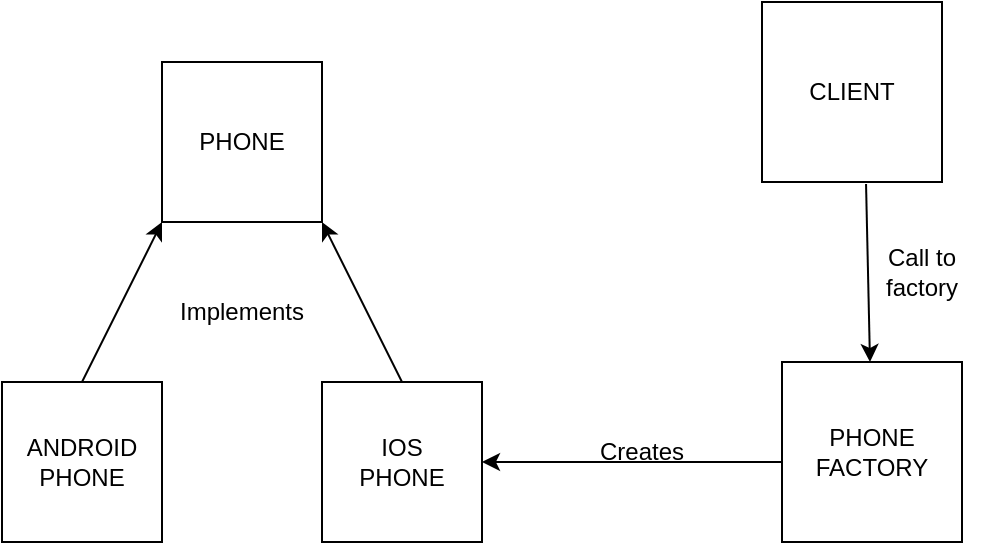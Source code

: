 <mxfile version="21.0.6" type="device"><diagram name="Page-1" id="LuXX3dWD97lbUM1tRRbN"><mxGraphModel dx="880" dy="444" grid="1" gridSize="10" guides="1" tooltips="1" connect="1" arrows="1" fold="1" page="1" pageScale="1" pageWidth="827" pageHeight="1169" math="0" shadow="0"><root><mxCell id="0"/><mxCell id="1" parent="0"/><mxCell id="BNoashsYJ_8G6_mWfEqK-2" value="PHONE" style="whiteSpace=wrap;html=1;aspect=fixed;" vertex="1" parent="1"><mxGeometry x="160" y="80" width="80" height="80" as="geometry"/></mxCell><mxCell id="BNoashsYJ_8G6_mWfEqK-3" value="ANDROID PHONE" style="whiteSpace=wrap;html=1;aspect=fixed;" vertex="1" parent="1"><mxGeometry x="80" y="240" width="80" height="80" as="geometry"/></mxCell><mxCell id="BNoashsYJ_8G6_mWfEqK-4" value="IOS&lt;br&gt;PHONE" style="whiteSpace=wrap;html=1;aspect=fixed;" vertex="1" parent="1"><mxGeometry x="240" y="240" width="80" height="80" as="geometry"/></mxCell><mxCell id="BNoashsYJ_8G6_mWfEqK-5" value="" style="endArrow=classic;html=1;rounded=0;exitX=0.5;exitY=0;exitDx=0;exitDy=0;entryX=0;entryY=1;entryDx=0;entryDy=0;" edge="1" parent="1" source="BNoashsYJ_8G6_mWfEqK-3" target="BNoashsYJ_8G6_mWfEqK-2"><mxGeometry width="50" height="50" relative="1" as="geometry"><mxPoint x="390" y="260" as="sourcePoint"/><mxPoint x="440" y="210" as="targetPoint"/></mxGeometry></mxCell><mxCell id="BNoashsYJ_8G6_mWfEqK-6" value="" style="endArrow=classic;html=1;rounded=0;exitX=0.5;exitY=0;exitDx=0;exitDy=0;entryX=1;entryY=1;entryDx=0;entryDy=0;" edge="1" parent="1" source="BNoashsYJ_8G6_mWfEqK-4" target="BNoashsYJ_8G6_mWfEqK-2"><mxGeometry width="50" height="50" relative="1" as="geometry"><mxPoint x="390" y="260" as="sourcePoint"/><mxPoint x="440" y="210" as="targetPoint"/></mxGeometry></mxCell><mxCell id="BNoashsYJ_8G6_mWfEqK-7" value="PHONE&lt;br&gt;FACTORY" style="whiteSpace=wrap;html=1;aspect=fixed;" vertex="1" parent="1"><mxGeometry x="470" y="230" width="90" height="90" as="geometry"/></mxCell><mxCell id="BNoashsYJ_8G6_mWfEqK-8" value="" style="endArrow=classic;html=1;rounded=0;exitX=0;exitY=0.556;exitDx=0;exitDy=0;exitPerimeter=0;entryX=1;entryY=0.5;entryDx=0;entryDy=0;" edge="1" parent="1" source="BNoashsYJ_8G6_mWfEqK-7" target="BNoashsYJ_8G6_mWfEqK-4"><mxGeometry width="50" height="50" relative="1" as="geometry"><mxPoint x="460" y="270" as="sourcePoint"/><mxPoint x="440" y="190" as="targetPoint"/></mxGeometry></mxCell><mxCell id="BNoashsYJ_8G6_mWfEqK-9" value="Creates" style="text;html=1;strokeColor=none;fillColor=none;align=center;verticalAlign=middle;whiteSpace=wrap;rounded=0;" vertex="1" parent="1"><mxGeometry x="370" y="260" width="60" height="30" as="geometry"/></mxCell><mxCell id="BNoashsYJ_8G6_mWfEqK-11" value="CLIENT" style="whiteSpace=wrap;html=1;aspect=fixed;" vertex="1" parent="1"><mxGeometry x="460" y="50" width="90" height="90" as="geometry"/></mxCell><mxCell id="BNoashsYJ_8G6_mWfEqK-12" value="" style="endArrow=classic;html=1;rounded=0;exitX=0.578;exitY=1.011;exitDx=0;exitDy=0;exitPerimeter=0;" edge="1" parent="1" source="BNoashsYJ_8G6_mWfEqK-11" target="BNoashsYJ_8G6_mWfEqK-7"><mxGeometry width="50" height="50" relative="1" as="geometry"><mxPoint x="390" y="240" as="sourcePoint"/><mxPoint x="440" y="190" as="targetPoint"/></mxGeometry></mxCell><mxCell id="BNoashsYJ_8G6_mWfEqK-13" value="Call to factory" style="text;html=1;strokeColor=none;fillColor=none;align=center;verticalAlign=middle;whiteSpace=wrap;rounded=0;" vertex="1" parent="1"><mxGeometry x="510" y="170" width="60" height="30" as="geometry"/></mxCell><mxCell id="BNoashsYJ_8G6_mWfEqK-14" value="Implements" style="text;html=1;strokeColor=none;fillColor=none;align=center;verticalAlign=middle;whiteSpace=wrap;rounded=0;" vertex="1" parent="1"><mxGeometry x="170" y="190" width="60" height="30" as="geometry"/></mxCell></root></mxGraphModel></diagram></mxfile>